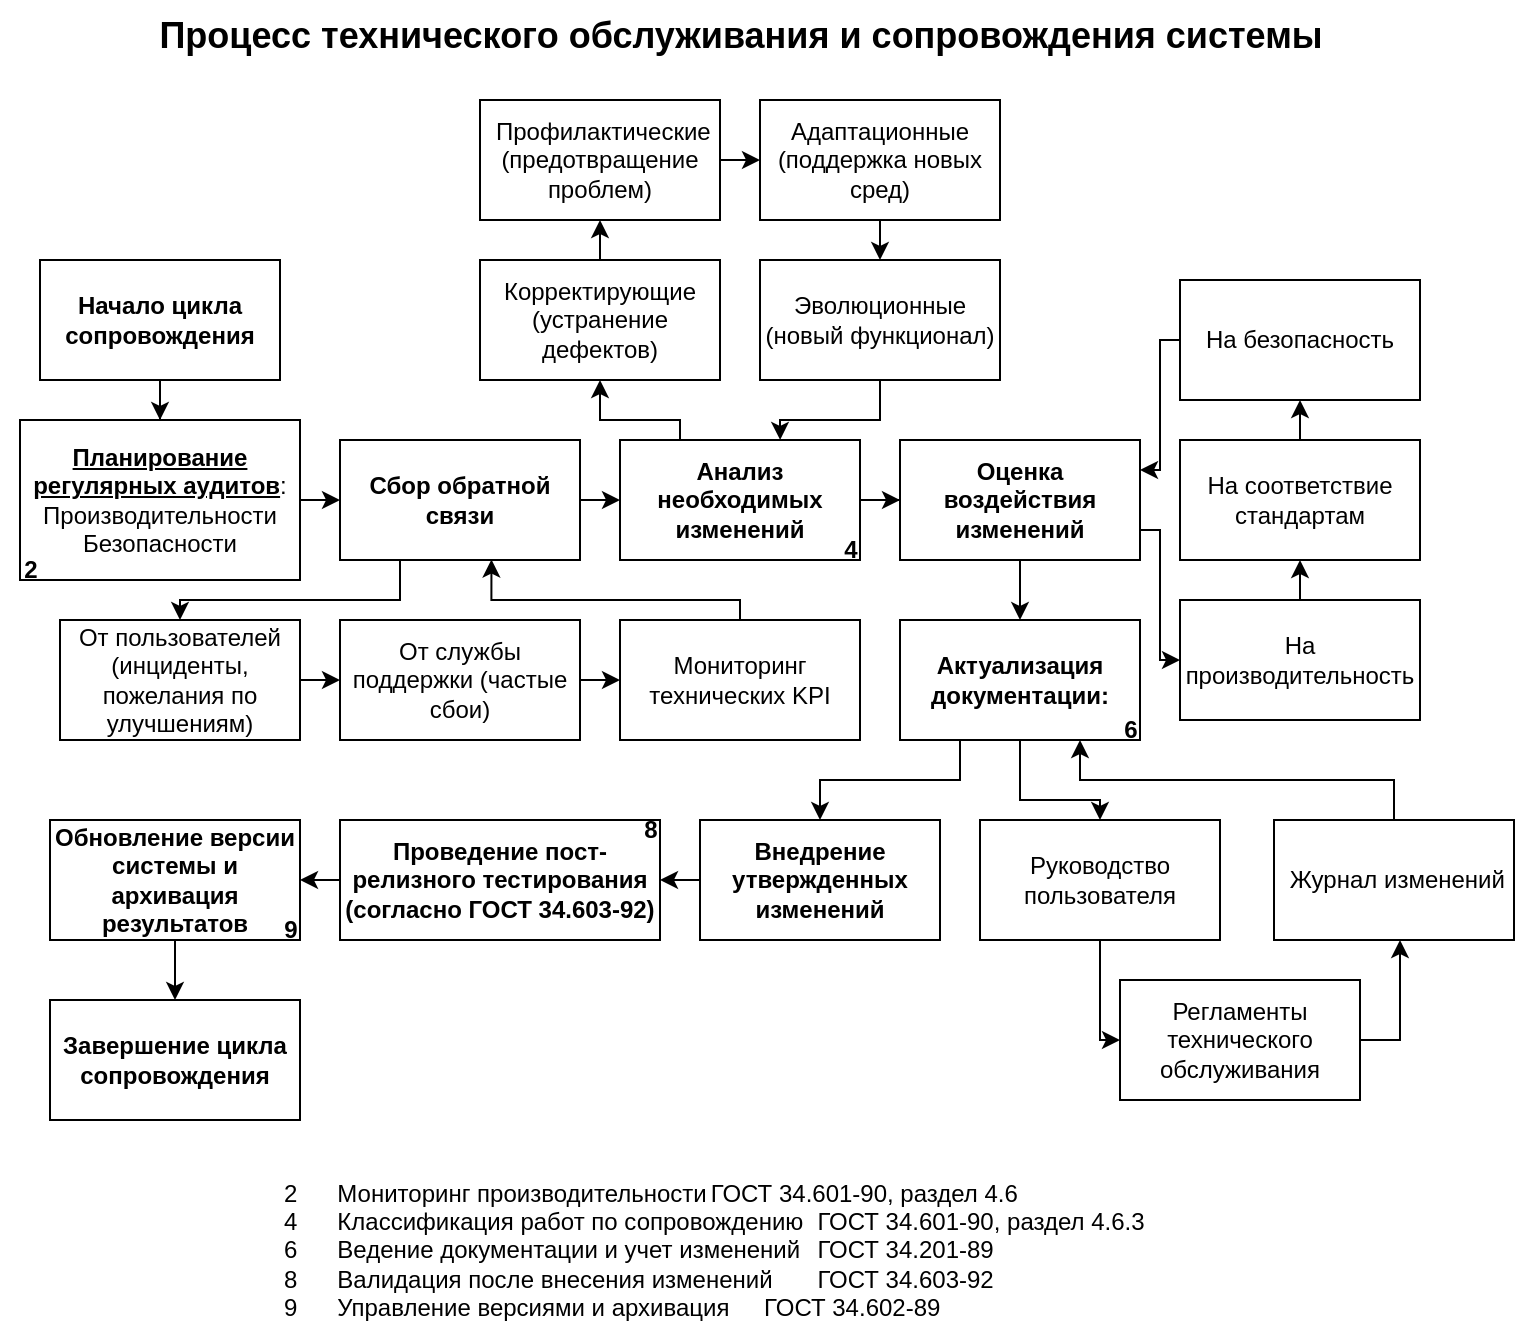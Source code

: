 <mxfile version="27.0.3">
  <diagram name="Page-1" id="BaEyw5GLwUENZ1h6jG7C">
    <mxGraphModel dx="926" dy="1607" grid="1" gridSize="10" guides="1" tooltips="1" connect="1" arrows="1" fold="1" page="1" pageScale="1" pageWidth="827" pageHeight="1169" math="0" shadow="0">
      <root>
        <mxCell id="0" />
        <mxCell id="1" parent="0" />
        <mxCell id="GZaLK179q7ftWSOgqzJj-5" value="" style="edgeStyle=orthogonalEdgeStyle;rounded=0;orthogonalLoop=1;jettySize=auto;html=1;" edge="1" parent="1" source="GZaLK179q7ftWSOgqzJj-3" target="GZaLK179q7ftWSOgqzJj-4">
          <mxGeometry relative="1" as="geometry" />
        </mxCell>
        <mxCell id="GZaLK179q7ftWSOgqzJj-3" value="&lt;b&gt;Начало цикла сопровождения&lt;/b&gt;" style="rounded=0;whiteSpace=wrap;html=1;" vertex="1" parent="1">
          <mxGeometry x="90" y="60" width="120" height="60" as="geometry" />
        </mxCell>
        <mxCell id="GZaLK179q7ftWSOgqzJj-16" style="edgeStyle=orthogonalEdgeStyle;rounded=0;orthogonalLoop=1;jettySize=auto;html=1;exitX=1;exitY=0.5;exitDx=0;exitDy=0;entryX=0;entryY=0.5;entryDx=0;entryDy=0;" edge="1" parent="1" source="GZaLK179q7ftWSOgqzJj-4" target="GZaLK179q7ftWSOgqzJj-6">
          <mxGeometry relative="1" as="geometry" />
        </mxCell>
        <mxCell id="GZaLK179q7ftWSOgqzJj-4" value="&lt;div&gt;&lt;b&gt;&lt;u&gt;Планирование регулярных аудитов&lt;/u&gt;&lt;/b&gt;:&lt;/div&gt;&lt;div&gt;&lt;span style=&quot;background-color: transparent; color: light-dark(rgb(0, 0, 0), rgb(255, 255, 255));&quot;&gt;Производительности&lt;/span&gt;&lt;/div&gt;&lt;div&gt;&lt;span style=&quot;background-color: transparent; color: light-dark(rgb(0, 0, 0), rgb(255, 255, 255));&quot;&gt;Безопасности&lt;/span&gt;&lt;/div&gt;" style="whiteSpace=wrap;html=1;rounded=0;" vertex="1" parent="1">
          <mxGeometry x="80" y="140" width="140" height="80" as="geometry" />
        </mxCell>
        <mxCell id="GZaLK179q7ftWSOgqzJj-10" style="edgeStyle=orthogonalEdgeStyle;rounded=0;orthogonalLoop=1;jettySize=auto;html=1;exitX=0.25;exitY=1;exitDx=0;exitDy=0;entryX=0.5;entryY=0;entryDx=0;entryDy=0;" edge="1" parent="1" source="GZaLK179q7ftWSOgqzJj-6" target="GZaLK179q7ftWSOgqzJj-7">
          <mxGeometry relative="1" as="geometry">
            <Array as="points">
              <mxPoint x="270" y="230" />
              <mxPoint x="160" y="230" />
            </Array>
          </mxGeometry>
        </mxCell>
        <mxCell id="GZaLK179q7ftWSOgqzJj-15" style="edgeStyle=orthogonalEdgeStyle;rounded=0;orthogonalLoop=1;jettySize=auto;html=1;exitX=1;exitY=0.5;exitDx=0;exitDy=0;entryX=0;entryY=0.5;entryDx=0;entryDy=0;" edge="1" parent="1" source="GZaLK179q7ftWSOgqzJj-6" target="GZaLK179q7ftWSOgqzJj-14">
          <mxGeometry relative="1" as="geometry" />
        </mxCell>
        <mxCell id="GZaLK179q7ftWSOgqzJj-6" value="&lt;b&gt;Сбор обратной связи&lt;/b&gt;" style="whiteSpace=wrap;html=1;" vertex="1" parent="1">
          <mxGeometry x="240" y="150" width="120" height="60" as="geometry" />
        </mxCell>
        <mxCell id="GZaLK179q7ftWSOgqzJj-11" style="edgeStyle=orthogonalEdgeStyle;rounded=0;orthogonalLoop=1;jettySize=auto;html=1;exitX=1;exitY=0.5;exitDx=0;exitDy=0;entryX=0;entryY=0.5;entryDx=0;entryDy=0;" edge="1" parent="1" source="GZaLK179q7ftWSOgqzJj-7" target="GZaLK179q7ftWSOgqzJj-8">
          <mxGeometry relative="1" as="geometry" />
        </mxCell>
        <mxCell id="GZaLK179q7ftWSOgqzJj-7" value="От пользователей (инциденты, пожелания по улучшениям)" style="whiteSpace=wrap;html=1;" vertex="1" parent="1">
          <mxGeometry x="100" y="240" width="120" height="60" as="geometry" />
        </mxCell>
        <mxCell id="GZaLK179q7ftWSOgqzJj-12" style="edgeStyle=orthogonalEdgeStyle;rounded=0;orthogonalLoop=1;jettySize=auto;html=1;exitX=1;exitY=0.5;exitDx=0;exitDy=0;entryX=0;entryY=0.5;entryDx=0;entryDy=0;" edge="1" parent="1" source="GZaLK179q7ftWSOgqzJj-8" target="GZaLK179q7ftWSOgqzJj-9">
          <mxGeometry relative="1" as="geometry" />
        </mxCell>
        <mxCell id="GZaLK179q7ftWSOgqzJj-8" value="От службы поддержки (частые сбои)" style="whiteSpace=wrap;html=1;" vertex="1" parent="1">
          <mxGeometry x="240" y="240" width="120" height="60" as="geometry" />
        </mxCell>
        <mxCell id="GZaLK179q7ftWSOgqzJj-9" value="Мониторинг технических KPI" style="whiteSpace=wrap;html=1;" vertex="1" parent="1">
          <mxGeometry x="380" y="240" width="120" height="60" as="geometry" />
        </mxCell>
        <mxCell id="GZaLK179q7ftWSOgqzJj-13" style="edgeStyle=orthogonalEdgeStyle;rounded=0;orthogonalLoop=1;jettySize=auto;html=1;exitX=0.5;exitY=0;exitDx=0;exitDy=0;entryX=0.631;entryY=0.996;entryDx=0;entryDy=0;entryPerimeter=0;" edge="1" parent="1" source="GZaLK179q7ftWSOgqzJj-9" target="GZaLK179q7ftWSOgqzJj-6">
          <mxGeometry relative="1" as="geometry">
            <Array as="points">
              <mxPoint x="440" y="230" />
              <mxPoint x="316" y="230" />
            </Array>
          </mxGeometry>
        </mxCell>
        <mxCell id="GZaLK179q7ftWSOgqzJj-22" style="edgeStyle=orthogonalEdgeStyle;rounded=0;orthogonalLoop=1;jettySize=auto;html=1;exitX=0.25;exitY=0;exitDx=0;exitDy=0;entryX=0.5;entryY=1;entryDx=0;entryDy=0;" edge="1" parent="1" source="GZaLK179q7ftWSOgqzJj-14" target="GZaLK179q7ftWSOgqzJj-17">
          <mxGeometry relative="1" as="geometry">
            <Array as="points">
              <mxPoint x="410" y="140" />
              <mxPoint x="370" y="140" />
            </Array>
          </mxGeometry>
        </mxCell>
        <mxCell id="GZaLK179q7ftWSOgqzJj-28" value="" style="edgeStyle=orthogonalEdgeStyle;rounded=0;orthogonalLoop=1;jettySize=auto;html=1;" edge="1" parent="1" source="GZaLK179q7ftWSOgqzJj-14" target="GZaLK179q7ftWSOgqzJj-27">
          <mxGeometry relative="1" as="geometry" />
        </mxCell>
        <mxCell id="GZaLK179q7ftWSOgqzJj-14" value="&lt;div&gt;&lt;b&gt;Анализ необходимых изменений&lt;/b&gt;&lt;/div&gt;" style="whiteSpace=wrap;html=1;" vertex="1" parent="1">
          <mxGeometry x="380" y="150" width="120" height="60" as="geometry" />
        </mxCell>
        <mxCell id="GZaLK179q7ftWSOgqzJj-17" value="Корректирующие (устранение дефектов)" style="whiteSpace=wrap;html=1;" vertex="1" parent="1">
          <mxGeometry x="310" y="60" width="120" height="60" as="geometry" />
        </mxCell>
        <mxCell id="GZaLK179q7ftWSOgqzJj-24" style="edgeStyle=orthogonalEdgeStyle;rounded=0;orthogonalLoop=1;jettySize=auto;html=1;exitX=1;exitY=0.5;exitDx=0;exitDy=0;entryX=0;entryY=0.5;entryDx=0;entryDy=0;" edge="1" parent="1" source="GZaLK179q7ftWSOgqzJj-18" target="GZaLK179q7ftWSOgqzJj-19">
          <mxGeometry relative="1" as="geometry" />
        </mxCell>
        <mxCell id="GZaLK179q7ftWSOgqzJj-18" value="&amp;nbsp;Профилактические (предотвращение проблем)" style="whiteSpace=wrap;html=1;" vertex="1" parent="1">
          <mxGeometry x="310" y="-20" width="120" height="60" as="geometry" />
        </mxCell>
        <mxCell id="GZaLK179q7ftWSOgqzJj-25" style="edgeStyle=orthogonalEdgeStyle;rounded=0;orthogonalLoop=1;jettySize=auto;html=1;exitX=0.5;exitY=1;exitDx=0;exitDy=0;entryX=0.5;entryY=0;entryDx=0;entryDy=0;" edge="1" parent="1" source="GZaLK179q7ftWSOgqzJj-19" target="GZaLK179q7ftWSOgqzJj-20">
          <mxGeometry relative="1" as="geometry" />
        </mxCell>
        <mxCell id="GZaLK179q7ftWSOgqzJj-19" value="Адаптационные (поддержка новых сред)" style="whiteSpace=wrap;html=1;" vertex="1" parent="1">
          <mxGeometry x="450" y="-20" width="120" height="60" as="geometry" />
        </mxCell>
        <mxCell id="GZaLK179q7ftWSOgqzJj-20" value="Эволюционные (новый функционал)" style="whiteSpace=wrap;html=1;" vertex="1" parent="1">
          <mxGeometry x="450" y="60" width="120" height="60" as="geometry" />
        </mxCell>
        <mxCell id="GZaLK179q7ftWSOgqzJj-23" style="edgeStyle=orthogonalEdgeStyle;rounded=0;orthogonalLoop=1;jettySize=auto;html=1;exitX=0.5;exitY=0;exitDx=0;exitDy=0;entryX=0.5;entryY=1;entryDx=0;entryDy=0;" edge="1" parent="1" source="GZaLK179q7ftWSOgqzJj-17" target="GZaLK179q7ftWSOgqzJj-18">
          <mxGeometry relative="1" as="geometry" />
        </mxCell>
        <mxCell id="GZaLK179q7ftWSOgqzJj-26" style="edgeStyle=orthogonalEdgeStyle;rounded=0;orthogonalLoop=1;jettySize=auto;html=1;exitX=0.5;exitY=1;exitDx=0;exitDy=0;entryX=0.667;entryY=-0.001;entryDx=0;entryDy=0;entryPerimeter=0;" edge="1" parent="1" source="GZaLK179q7ftWSOgqzJj-20" target="GZaLK179q7ftWSOgqzJj-14">
          <mxGeometry relative="1" as="geometry" />
        </mxCell>
        <mxCell id="GZaLK179q7ftWSOgqzJj-33" style="edgeStyle=orthogonalEdgeStyle;rounded=0;orthogonalLoop=1;jettySize=auto;html=1;exitX=1;exitY=0.75;exitDx=0;exitDy=0;entryX=0;entryY=0.5;entryDx=0;entryDy=0;" edge="1" parent="1" source="GZaLK179q7ftWSOgqzJj-27" target="GZaLK179q7ftWSOgqzJj-29">
          <mxGeometry relative="1" as="geometry">
            <Array as="points">
              <mxPoint x="650" y="195" />
              <mxPoint x="650" y="260" />
            </Array>
          </mxGeometry>
        </mxCell>
        <mxCell id="GZaLK179q7ftWSOgqzJj-38" style="edgeStyle=orthogonalEdgeStyle;rounded=0;orthogonalLoop=1;jettySize=auto;html=1;exitX=0.5;exitY=1;exitDx=0;exitDy=0;entryX=0.5;entryY=0;entryDx=0;entryDy=0;" edge="1" parent="1" source="GZaLK179q7ftWSOgqzJj-27" target="GZaLK179q7ftWSOgqzJj-37">
          <mxGeometry relative="1" as="geometry" />
        </mxCell>
        <mxCell id="GZaLK179q7ftWSOgqzJj-27" value="&lt;div&gt;&lt;b&gt;Оценка воздействия изменений&lt;/b&gt;&lt;/div&gt;" style="whiteSpace=wrap;html=1;" vertex="1" parent="1">
          <mxGeometry x="520" y="150" width="120" height="60" as="geometry" />
        </mxCell>
        <mxCell id="GZaLK179q7ftWSOgqzJj-34" style="edgeStyle=orthogonalEdgeStyle;rounded=0;orthogonalLoop=1;jettySize=auto;html=1;exitX=0.5;exitY=0;exitDx=0;exitDy=0;entryX=0.5;entryY=1;entryDx=0;entryDy=0;" edge="1" parent="1" source="GZaLK179q7ftWSOgqzJj-29" target="GZaLK179q7ftWSOgqzJj-30">
          <mxGeometry relative="1" as="geometry" />
        </mxCell>
        <mxCell id="GZaLK179q7ftWSOgqzJj-29" value="На производительность" style="whiteSpace=wrap;html=1;" vertex="1" parent="1">
          <mxGeometry x="660" y="230" width="120" height="60" as="geometry" />
        </mxCell>
        <mxCell id="GZaLK179q7ftWSOgqzJj-35" style="edgeStyle=orthogonalEdgeStyle;rounded=0;orthogonalLoop=1;jettySize=auto;html=1;exitX=0.5;exitY=0;exitDx=0;exitDy=0;entryX=0.5;entryY=1;entryDx=0;entryDy=0;" edge="1" parent="1" source="GZaLK179q7ftWSOgqzJj-30" target="GZaLK179q7ftWSOgqzJj-31">
          <mxGeometry relative="1" as="geometry" />
        </mxCell>
        <mxCell id="GZaLK179q7ftWSOgqzJj-30" value="На соответствие стандартам" style="whiteSpace=wrap;html=1;" vertex="1" parent="1">
          <mxGeometry x="660" y="150" width="120" height="60" as="geometry" />
        </mxCell>
        <mxCell id="GZaLK179q7ftWSOgqzJj-36" style="edgeStyle=orthogonalEdgeStyle;rounded=0;orthogonalLoop=1;jettySize=auto;html=1;exitX=0;exitY=0.5;exitDx=0;exitDy=0;entryX=1;entryY=0.25;entryDx=0;entryDy=0;" edge="1" parent="1" source="GZaLK179q7ftWSOgqzJj-31" target="GZaLK179q7ftWSOgqzJj-27">
          <mxGeometry relative="1" as="geometry">
            <Array as="points">
              <mxPoint x="650" y="100" />
              <mxPoint x="650" y="165" />
            </Array>
          </mxGeometry>
        </mxCell>
        <mxCell id="GZaLK179q7ftWSOgqzJj-31" value="На безопасность" style="whiteSpace=wrap;html=1;" vertex="1" parent="1">
          <mxGeometry x="660" y="70" width="120" height="60" as="geometry" />
        </mxCell>
        <mxCell id="GZaLK179q7ftWSOgqzJj-46" style="edgeStyle=orthogonalEdgeStyle;rounded=0;orthogonalLoop=1;jettySize=auto;html=1;exitX=0.5;exitY=1;exitDx=0;exitDy=0;entryX=0.5;entryY=0;entryDx=0;entryDy=0;" edge="1" parent="1" source="GZaLK179q7ftWSOgqzJj-37" target="GZaLK179q7ftWSOgqzJj-39">
          <mxGeometry relative="1" as="geometry">
            <Array as="points">
              <mxPoint x="580" y="330" />
              <mxPoint x="620" y="330" />
            </Array>
          </mxGeometry>
        </mxCell>
        <mxCell id="GZaLK179q7ftWSOgqzJj-49" style="edgeStyle=orthogonalEdgeStyle;rounded=0;orthogonalLoop=1;jettySize=auto;html=1;exitX=0.25;exitY=1;exitDx=0;exitDy=0;entryX=0.5;entryY=0;entryDx=0;entryDy=0;" edge="1" parent="1" source="GZaLK179q7ftWSOgqzJj-37" target="GZaLK179q7ftWSOgqzJj-48">
          <mxGeometry relative="1" as="geometry" />
        </mxCell>
        <mxCell id="GZaLK179q7ftWSOgqzJj-37" value="&lt;b&gt;Актуализация документации:&lt;/b&gt;" style="rounded=0;whiteSpace=wrap;html=1;" vertex="1" parent="1">
          <mxGeometry x="520" y="240" width="120" height="60" as="geometry" />
        </mxCell>
        <mxCell id="GZaLK179q7ftWSOgqzJj-43" style="edgeStyle=orthogonalEdgeStyle;rounded=0;orthogonalLoop=1;jettySize=auto;html=1;exitX=0.5;exitY=1;exitDx=0;exitDy=0;entryX=0;entryY=0.5;entryDx=0;entryDy=0;" edge="1" parent="1" source="GZaLK179q7ftWSOgqzJj-39" target="GZaLK179q7ftWSOgqzJj-40">
          <mxGeometry relative="1" as="geometry">
            <Array as="points">
              <mxPoint x="620" y="450" />
            </Array>
          </mxGeometry>
        </mxCell>
        <mxCell id="GZaLK179q7ftWSOgqzJj-39" value="&lt;div&gt;Руководство пользователя&lt;/div&gt;" style="whiteSpace=wrap;html=1;" vertex="1" parent="1">
          <mxGeometry x="560" y="340" width="120" height="60" as="geometry" />
        </mxCell>
        <mxCell id="GZaLK179q7ftWSOgqzJj-45" style="edgeStyle=orthogonalEdgeStyle;rounded=0;orthogonalLoop=1;jettySize=auto;html=1;exitX=1;exitY=0.5;exitDx=0;exitDy=0;entryX=0.525;entryY=1;entryDx=0;entryDy=0;entryPerimeter=0;" edge="1" parent="1" source="GZaLK179q7ftWSOgqzJj-40" target="GZaLK179q7ftWSOgqzJj-41">
          <mxGeometry relative="1" as="geometry">
            <mxPoint x="770" y="410" as="targetPoint" />
          </mxGeometry>
        </mxCell>
        <mxCell id="GZaLK179q7ftWSOgqzJj-40" value="Регламенты технического обслуживания" style="whiteSpace=wrap;html=1;" vertex="1" parent="1">
          <mxGeometry x="630" y="420" width="120" height="60" as="geometry" />
        </mxCell>
        <mxCell id="GZaLK179q7ftWSOgqzJj-47" style="edgeStyle=orthogonalEdgeStyle;rounded=0;orthogonalLoop=1;jettySize=auto;html=1;exitX=0.5;exitY=0;exitDx=0;exitDy=0;entryX=0.75;entryY=1;entryDx=0;entryDy=0;" edge="1" parent="1" source="GZaLK179q7ftWSOgqzJj-41" target="GZaLK179q7ftWSOgqzJj-37">
          <mxGeometry relative="1" as="geometry" />
        </mxCell>
        <mxCell id="GZaLK179q7ftWSOgqzJj-41" value="&amp;nbsp;Журнал изменений" style="whiteSpace=wrap;html=1;" vertex="1" parent="1">
          <mxGeometry x="707" y="340" width="120" height="60" as="geometry" />
        </mxCell>
        <mxCell id="GZaLK179q7ftWSOgqzJj-52" style="edgeStyle=orthogonalEdgeStyle;rounded=0;orthogonalLoop=1;jettySize=auto;html=1;exitX=0;exitY=0.5;exitDx=0;exitDy=0;entryX=1;entryY=0.5;entryDx=0;entryDy=0;" edge="1" parent="1" source="GZaLK179q7ftWSOgqzJj-48" target="GZaLK179q7ftWSOgqzJj-51">
          <mxGeometry relative="1" as="geometry" />
        </mxCell>
        <mxCell id="GZaLK179q7ftWSOgqzJj-48" value="&lt;div&gt;&lt;b&gt;Внедрение утвержденных изменений&lt;/b&gt;&lt;/div&gt;" style="whiteSpace=wrap;html=1;" vertex="1" parent="1">
          <mxGeometry x="420" y="340" width="120" height="60" as="geometry" />
        </mxCell>
        <mxCell id="GZaLK179q7ftWSOgqzJj-54" style="edgeStyle=orthogonalEdgeStyle;rounded=0;orthogonalLoop=1;jettySize=auto;html=1;exitX=0;exitY=0.5;exitDx=0;exitDy=0;entryX=1;entryY=0.5;entryDx=0;entryDy=0;" edge="1" parent="1" source="GZaLK179q7ftWSOgqzJj-51" target="GZaLK179q7ftWSOgqzJj-53">
          <mxGeometry relative="1" as="geometry" />
        </mxCell>
        <mxCell id="GZaLK179q7ftWSOgqzJj-51" value="&lt;div&gt;&lt;b&gt;Проведение пост-релизного тестирования (согласно ГОСТ 34.603-92)&lt;/b&gt;&lt;/div&gt;" style="whiteSpace=wrap;html=1;" vertex="1" parent="1">
          <mxGeometry x="240" y="340" width="160" height="60" as="geometry" />
        </mxCell>
        <mxCell id="GZaLK179q7ftWSOgqzJj-56" style="edgeStyle=orthogonalEdgeStyle;rounded=0;orthogonalLoop=1;jettySize=auto;html=1;exitX=0.5;exitY=1;exitDx=0;exitDy=0;entryX=0.5;entryY=0;entryDx=0;entryDy=0;" edge="1" parent="1" source="GZaLK179q7ftWSOgqzJj-53" target="GZaLK179q7ftWSOgqzJj-55">
          <mxGeometry relative="1" as="geometry" />
        </mxCell>
        <mxCell id="GZaLK179q7ftWSOgqzJj-53" value="&lt;div&gt;&lt;b&gt;Обновление версии системы и архивация результатов&lt;/b&gt;&lt;/div&gt;" style="whiteSpace=wrap;html=1;" vertex="1" parent="1">
          <mxGeometry x="95" y="340" width="125" height="60" as="geometry" />
        </mxCell>
        <mxCell id="GZaLK179q7ftWSOgqzJj-55" value="&lt;b&gt;Завершение цикла сопровождения&lt;/b&gt;" style="whiteSpace=wrap;html=1;" vertex="1" parent="1">
          <mxGeometry x="95" y="430" width="125" height="60" as="geometry" />
        </mxCell>
        <mxCell id="GZaLK179q7ftWSOgqzJj-57" value="&lt;div&gt;&lt;font style=&quot;font-size: 18px;&quot;&gt;&lt;b&gt;Процесс технического обслуживания и сопровождения системы&lt;/b&gt;&lt;/font&gt;&lt;/div&gt;&lt;div&gt;&lt;br&gt;&lt;/div&gt;" style="text;html=1;align=center;verticalAlign=middle;resizable=0;points=[];autosize=1;strokeColor=none;fillColor=none;" vertex="1" parent="1">
          <mxGeometry x="135" y="-70" width="610" height="50" as="geometry" />
        </mxCell>
        <mxCell id="GZaLK179q7ftWSOgqzJj-58" value="&lt;div&gt;2&lt;span style=&quot;white-space-collapse: preserve;&quot;&gt;&#x9;&lt;/span&gt;Мониторинг производительности&lt;span style=&quot;white-space-collapse: preserve;&quot;&gt;&#x9;&lt;/span&gt;ГОСТ 34.601-90, раздел 4.6&lt;/div&gt;&lt;div&gt;4&lt;span style=&quot;white-space-collapse: preserve;&quot;&gt;&#x9;&lt;/span&gt;Классификация работ по сопровождению&lt;span style=&quot;white-space-collapse: preserve;&quot;&gt;&#x9;&lt;/span&gt;ГОСТ 34.601-90, раздел 4.6.3&lt;/div&gt;&lt;div&gt;6&lt;span style=&quot;white-space-collapse: preserve;&quot;&gt;&#x9;&lt;/span&gt;Ведение документации и учет изменений&lt;span style=&quot;white-space-collapse: preserve;&quot;&gt;&#x9;&lt;/span&gt;ГОСТ 34.201-89&lt;/div&gt;&lt;div&gt;8&lt;span style=&quot;white-space-collapse: preserve;&quot;&gt;&#x9;&lt;/span&gt;Валидация после внесения изменений&lt;span style=&quot;white-space-collapse: preserve;&quot;&gt;&#x9;&lt;/span&gt;ГОСТ 34.603-92&lt;/div&gt;&lt;div style=&quot;&quot;&gt;9&lt;span style=&quot;white-space-collapse: preserve;&quot;&gt;&#x9;&lt;/span&gt;Управление версиями и архивация&lt;span style=&quot;white-space-collapse: preserve;&quot;&gt;&#x9;&lt;/span&gt;ГОСТ 34.602-89&lt;/div&gt;" style="text;html=1;align=left;verticalAlign=middle;resizable=0;points=[];autosize=1;strokeColor=none;fillColor=none;" vertex="1" parent="1">
          <mxGeometry x="210" y="510" width="450" height="90" as="geometry" />
        </mxCell>
        <mxCell id="GZaLK179q7ftWSOgqzJj-59" value="&lt;b&gt;2&lt;/b&gt;" style="text;html=1;align=center;verticalAlign=middle;resizable=0;points=[];autosize=1;strokeColor=none;fillColor=none;" vertex="1" parent="1">
          <mxGeometry x="70" y="200" width="30" height="30" as="geometry" />
        </mxCell>
        <mxCell id="GZaLK179q7ftWSOgqzJj-60" value="&lt;b&gt;4&lt;/b&gt;" style="text;html=1;align=center;verticalAlign=middle;resizable=0;points=[];autosize=1;strokeColor=none;fillColor=none;" vertex="1" parent="1">
          <mxGeometry x="480" y="190" width="30" height="30" as="geometry" />
        </mxCell>
        <mxCell id="GZaLK179q7ftWSOgqzJj-61" value="&lt;b&gt;6&lt;/b&gt;" style="text;html=1;align=center;verticalAlign=middle;resizable=0;points=[];autosize=1;strokeColor=none;fillColor=none;" vertex="1" parent="1">
          <mxGeometry x="620" y="280" width="30" height="30" as="geometry" />
        </mxCell>
        <mxCell id="GZaLK179q7ftWSOgqzJj-62" value="&lt;b&gt;8&lt;/b&gt;" style="text;html=1;align=center;verticalAlign=middle;resizable=0;points=[];autosize=1;strokeColor=none;fillColor=none;" vertex="1" parent="1">
          <mxGeometry x="380" y="330" width="30" height="30" as="geometry" />
        </mxCell>
        <mxCell id="GZaLK179q7ftWSOgqzJj-63" value="&lt;b&gt;9&lt;/b&gt;" style="text;html=1;align=center;verticalAlign=middle;resizable=0;points=[];autosize=1;strokeColor=none;fillColor=none;" vertex="1" parent="1">
          <mxGeometry x="200" y="380" width="30" height="30" as="geometry" />
        </mxCell>
      </root>
    </mxGraphModel>
  </diagram>
</mxfile>
